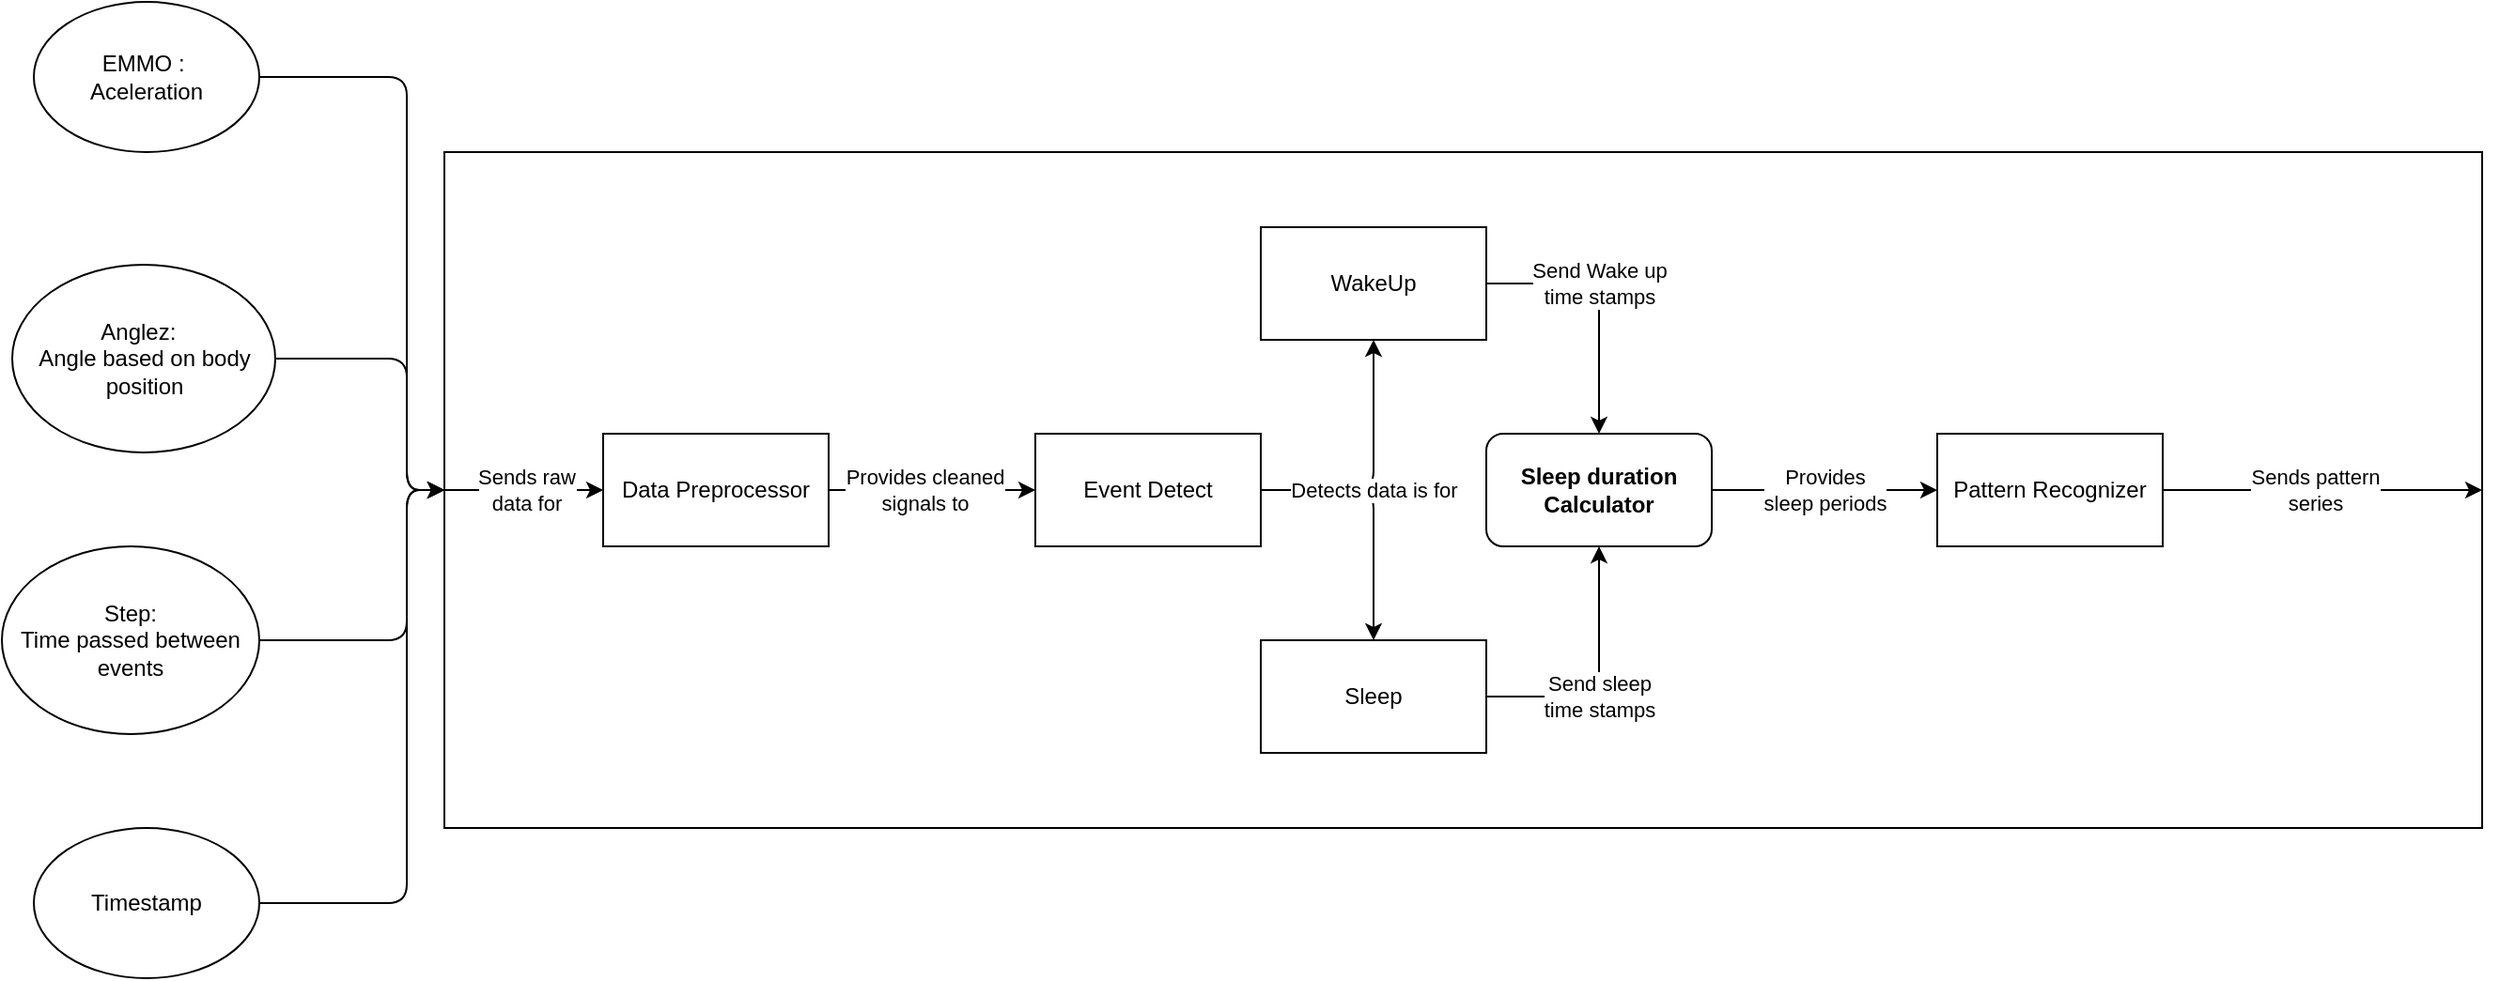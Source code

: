 <mxfile>
    <diagram name="Página-1" id="cdLnqXF8csMOLRGeKoDe">
        <mxGraphModel dx="2080" dy="459" grid="1" gridSize="10" guides="1" tooltips="1" connect="1" arrows="1" fold="1" page="1" pageScale="1" pageWidth="1400" pageHeight="850" background="none" math="1" shadow="0">
            <root>
                <mxCell id="0"/>
                <mxCell id="1" parent="0"/>
                <mxCell id="16" style="edgeStyle=none;html=1;exitX=0;exitY=0.5;exitDx=0;exitDy=0;entryX=0;entryY=0.5;entryDx=0;entryDy=0;movable=1;resizable=1;rotatable=1;deletable=1;editable=1;locked=0;connectable=1;" parent="1" source="3" edge="1">
                    <mxGeometry relative="1" as="geometry">
                        <mxPoint x="-1094.5" y="300" as="targetPoint"/>
                    </mxGeometry>
                </mxCell>
                <mxCell id="3" value="" style="rounded=0;whiteSpace=wrap;html=1;movable=1;resizable=1;rotatable=1;deletable=1;editable=1;locked=0;connectable=1;" parent="1" vertex="1">
                    <mxGeometry x="-1124.5" y="120" width="1084.5" height="360" as="geometry"/>
                </mxCell>
                <mxCell id="4" style="edgeStyle=none;html=1;entryX=0;entryY=0.5;entryDx=0;entryDy=0;movable=1;resizable=1;rotatable=1;deletable=1;editable=1;locked=0;connectable=1;" parent="1" source="bbs-jUhWbdaiTY3tE9ZW-34" target="3" edge="1">
                    <mxGeometry relative="1" as="geometry">
                        <Array as="points">
                            <mxPoint x="-1144.5" y="80"/>
                            <mxPoint x="-1144.5" y="300"/>
                        </Array>
                    </mxGeometry>
                </mxCell>
                <mxCell id="bbs-jUhWbdaiTY3tE9ZW-34" value="EMMO :&amp;nbsp;&lt;div&gt;Aceleration&lt;/div&gt;" style="ellipse;whiteSpace=wrap;html=1;movable=1;resizable=1;rotatable=1;deletable=1;editable=1;locked=0;connectable=1;" parent="1" vertex="1">
                    <mxGeometry x="-1343" y="40" width="120" height="80" as="geometry"/>
                </mxCell>
                <mxCell id="5" style="edgeStyle=none;html=1;entryX=0;entryY=0.5;entryDx=0;entryDy=0;movable=1;resizable=1;rotatable=1;deletable=1;editable=1;locked=0;connectable=1;" parent="1" source="bbs-jUhWbdaiTY3tE9ZW-35" target="3" edge="1">
                    <mxGeometry relative="1" as="geometry">
                        <Array as="points">
                            <mxPoint x="-1144.5" y="230"/>
                            <mxPoint x="-1144.5" y="300"/>
                        </Array>
                    </mxGeometry>
                </mxCell>
                <mxCell id="bbs-jUhWbdaiTY3tE9ZW-35" value="Anglez:&amp;nbsp;&amp;nbsp;&lt;div&gt;Angle based on body position&lt;/div&gt;" style="ellipse;whiteSpace=wrap;html=1;movable=1;resizable=1;rotatable=1;deletable=1;editable=1;locked=0;connectable=1;" parent="1" vertex="1">
                    <mxGeometry x="-1354.5" y="180" width="140" height="100" as="geometry"/>
                </mxCell>
                <mxCell id="6" style="edgeStyle=none;html=1;entryX=0;entryY=0.5;entryDx=0;entryDy=0;movable=1;resizable=1;rotatable=1;deletable=1;editable=1;locked=0;connectable=1;" parent="1" source="bbs-jUhWbdaiTY3tE9ZW-36" target="3" edge="1">
                    <mxGeometry relative="1" as="geometry">
                        <Array as="points">
                            <mxPoint x="-1144.5" y="380"/>
                            <mxPoint x="-1144.5" y="300"/>
                        </Array>
                    </mxGeometry>
                </mxCell>
                <mxCell id="bbs-jUhWbdaiTY3tE9ZW-36" value="Step:&lt;div&gt;Time passed between events&lt;/div&gt;" style="ellipse;whiteSpace=wrap;html=1;movable=1;resizable=1;rotatable=1;deletable=1;editable=1;locked=0;connectable=1;" parent="1" vertex="1">
                    <mxGeometry x="-1360" y="330" width="137" height="100" as="geometry"/>
                </mxCell>
                <mxCell id="7" style="edgeStyle=none;html=1;entryX=0;entryY=0.5;entryDx=0;entryDy=0;movable=1;resizable=1;rotatable=1;deletable=1;editable=1;locked=0;connectable=1;" parent="1" source="bbs-jUhWbdaiTY3tE9ZW-37" target="3" edge="1">
                    <mxGeometry relative="1" as="geometry">
                        <Array as="points">
                            <mxPoint x="-1144.5" y="520"/>
                            <mxPoint x="-1144.5" y="300"/>
                        </Array>
                    </mxGeometry>
                </mxCell>
                <mxCell id="bbs-jUhWbdaiTY3tE9ZW-37" value="Timestamp" style="ellipse;whiteSpace=wrap;html=1;movable=1;resizable=1;rotatable=1;deletable=1;editable=1;locked=0;connectable=1;" parent="1" vertex="1">
                    <mxGeometry x="-1343" y="480" width="120" height="80" as="geometry"/>
                </mxCell>
                <mxCell id="18" style="edgeStyle=none;html=1;exitX=1;exitY=0.5;exitDx=0;exitDy=0;" parent="1" target="17" edge="1">
                    <mxGeometry relative="1" as="geometry">
                        <mxPoint x="-350" y="520" as="sourcePoint"/>
                    </mxGeometry>
                </mxCell>
                <mxCell id="19" value="gives clean and&lt;div&gt;filtered data&lt;/div&gt;" style="edgeLabel;html=1;align=center;verticalAlign=middle;resizable=0;points=[];" parent="18" vertex="1" connectable="0">
                    <mxGeometry x="0.292" y="1" relative="1" as="geometry">
                        <mxPoint x="-22" y="1" as="offset"/>
                    </mxGeometry>
                </mxCell>
                <mxCell id="21" style="edgeStyle=none;html=1;exitX=1;exitY=0.5;exitDx=0;exitDy=0;" parent="1" target="20" edge="1">
                    <mxGeometry relative="1" as="geometry">
                        <mxPoint x="-110" y="520" as="sourcePoint"/>
                    </mxGeometry>
                </mxCell>
                <mxCell id="22" value="Organices data&lt;div&gt;based on&lt;/div&gt;&lt;div&gt;time stamps&lt;/div&gt;" style="edgeLabel;html=1;align=center;verticalAlign=middle;resizable=0;points=[];" parent="21" vertex="1" connectable="0">
                    <mxGeometry x="-0.321" y="-3" relative="1" as="geometry">
                        <mxPoint x="13" y="-3" as="offset"/>
                    </mxGeometry>
                </mxCell>
                <mxCell id="24" value="" style="edgeStyle=none;html=1;" parent="1" target="23" edge="1">
                    <mxGeometry relative="1" as="geometry">
                        <mxPoint x="120" y="520" as="sourcePoint"/>
                    </mxGeometry>
                </mxCell>
                <mxCell id="25" value="outs a state&lt;div&gt;prediction based&lt;/div&gt;&lt;div&gt;on data&lt;/div&gt;" style="edgeLabel;html=1;align=center;verticalAlign=middle;resizable=0;points=[];" parent="24" vertex="1" connectable="0">
                    <mxGeometry x="-0.392" relative="1" as="geometry">
                        <mxPoint x="22" as="offset"/>
                    </mxGeometry>
                </mxCell>
                <mxCell id="26" style="edgeStyle=none;html=1;" parent="1" source="23" edge="1">
                    <mxGeometry relative="1" as="geometry">
                        <Array as="points">
                            <mxPoint x="310" y="450"/>
                            <mxPoint x="70" y="450"/>
                        </Array>
                        <mxPoint x="70" y="490" as="targetPoint"/>
                    </mxGeometry>
                </mxCell>
                <mxCell id="27" value="Rejected based&lt;div&gt;on the tolerancy&lt;/div&gt;" style="edgeLabel;html=1;align=center;verticalAlign=middle;resizable=0;points=[];" parent="26" vertex="1" connectable="0">
                    <mxGeometry x="0.097" y="-2" relative="1" as="geometry">
                        <mxPoint as="offset"/>
                    </mxGeometry>
                </mxCell>
                <mxCell id="28" value="Data Preprocessor" style="rounded=0;whiteSpace=wrap;html=1;movable=1;resizable=1;rotatable=1;deletable=1;editable=1;locked=0;connectable=1;" vertex="1" parent="1">
                    <mxGeometry x="-1040" y="270" width="120" height="60" as="geometry"/>
                </mxCell>
                <mxCell id="29" value="" style="endArrow=classic;html=1;entryX=0;entryY=0.5;entryDx=0;entryDy=0;movable=1;resizable=1;rotatable=1;deletable=1;editable=1;locked=0;connectable=1;" edge="1" parent="1" target="28">
                    <mxGeometry width="50" height="50" relative="1" as="geometry">
                        <mxPoint x="-1124.5" y="300" as="sourcePoint"/>
                        <mxPoint x="-1034.5" y="230" as="targetPoint"/>
                    </mxGeometry>
                </mxCell>
                <mxCell id="30" value="Sends raw&lt;div&gt;data for&lt;/div&gt;" style="edgeLabel;html=1;align=center;verticalAlign=middle;resizable=1;points=[];movable=1;rotatable=1;deletable=1;editable=1;locked=0;connectable=1;" vertex="1" connectable="0" parent="29">
                    <mxGeometry x="-0.436" relative="1" as="geometry">
                        <mxPoint x="19" as="offset"/>
                    </mxGeometry>
                </mxCell>
                <mxCell id="31" value="" style="endArrow=classic;html=1;exitX=1;exitY=0.5;exitDx=0;exitDy=0;entryX=0;entryY=0.5;entryDx=0;entryDy=0;movable=1;resizable=1;rotatable=1;deletable=1;editable=1;locked=0;connectable=1;" edge="1" parent="1" source="28" target="32">
                    <mxGeometry width="50" height="50" relative="1" as="geometry">
                        <mxPoint x="-854.5" y="400" as="sourcePoint"/>
                        <mxPoint x="-824.5" y="300" as="targetPoint"/>
                    </mxGeometry>
                </mxCell>
                <mxCell id="33" value="Provides cleaned&lt;div&gt;signals to&lt;/div&gt;" style="edgeLabel;html=1;align=center;verticalAlign=middle;resizable=1;points=[];movable=1;rotatable=1;deletable=1;editable=1;locked=0;connectable=1;" vertex="1" connectable="0" parent="31">
                    <mxGeometry x="-0.231" y="4" relative="1" as="geometry">
                        <mxPoint x="8" y="4" as="offset"/>
                    </mxGeometry>
                </mxCell>
                <mxCell id="38" style="edgeStyle=none;html=1;entryX=0.5;entryY=0;entryDx=0;entryDy=0;movable=1;resizable=1;rotatable=1;deletable=1;editable=1;locked=0;connectable=1;" edge="1" parent="1" source="32" target="35">
                    <mxGeometry relative="1" as="geometry">
                        <Array as="points">
                            <mxPoint x="-630" y="300"/>
                        </Array>
                    </mxGeometry>
                </mxCell>
                <mxCell id="36" style="edgeStyle=none;html=1;movable=1;resizable=1;rotatable=1;deletable=1;editable=1;locked=0;connectable=1;" edge="1" parent="1" source="32" target="34">
                    <mxGeometry relative="1" as="geometry">
                        <Array as="points">
                            <mxPoint x="-630" y="300"/>
                        </Array>
                    </mxGeometry>
                </mxCell>
                <mxCell id="37" value="Detects data is for" style="edgeLabel;html=1;align=center;verticalAlign=middle;resizable=1;points=[];movable=1;rotatable=1;deletable=1;editable=1;locked=0;connectable=1;" vertex="1" connectable="0" parent="36">
                    <mxGeometry x="0.45" y="-2" relative="1" as="geometry">
                        <mxPoint x="-2" y="41" as="offset"/>
                    </mxGeometry>
                </mxCell>
                <mxCell id="32" value="Event Detect" style="rounded=0;whiteSpace=wrap;html=1;movable=1;resizable=1;rotatable=1;deletable=1;editable=1;locked=0;connectable=1;" vertex="1" parent="1">
                    <mxGeometry x="-810" y="270" width="120" height="60" as="geometry"/>
                </mxCell>
                <mxCell id="43" style="edgeStyle=none;html=1;entryX=0.5;entryY=0;entryDx=0;entryDy=0;movable=1;resizable=1;rotatable=1;deletable=1;editable=1;locked=0;connectable=1;" edge="1" parent="1" source="34" target="41">
                    <mxGeometry relative="1" as="geometry">
                        <Array as="points">
                            <mxPoint x="-510" y="190"/>
                        </Array>
                    </mxGeometry>
                </mxCell>
                <mxCell id="44" value="Send Wake up&lt;div&gt;time stamps&lt;/div&gt;" style="edgeLabel;html=1;align=center;verticalAlign=middle;resizable=1;points=[];movable=1;rotatable=1;deletable=1;editable=1;locked=0;connectable=1;" vertex="1" connectable="0" parent="43">
                    <mxGeometry x="0.127" y="-3" relative="1" as="geometry">
                        <mxPoint x="3" y="-19" as="offset"/>
                    </mxGeometry>
                </mxCell>
                <mxCell id="34" value="WakeUp" style="rounded=0;whiteSpace=wrap;html=1;movable=1;resizable=1;rotatable=1;deletable=1;editable=1;locked=0;connectable=1;" vertex="1" parent="1">
                    <mxGeometry x="-690" y="160" width="120" height="60" as="geometry"/>
                </mxCell>
                <mxCell id="42" style="edgeStyle=none;html=1;entryX=0.5;entryY=1;entryDx=0;entryDy=0;movable=1;resizable=1;rotatable=1;deletable=1;editable=1;locked=0;connectable=1;" edge="1" parent="1" source="35" target="41">
                    <mxGeometry relative="1" as="geometry">
                        <Array as="points">
                            <mxPoint x="-510" y="410"/>
                        </Array>
                    </mxGeometry>
                </mxCell>
                <mxCell id="46" value="Send sleep&lt;div&gt;time stamps&lt;/div&gt;" style="edgeLabel;html=1;align=center;verticalAlign=middle;resizable=1;points=[];movable=1;rotatable=1;deletable=1;editable=1;locked=0;connectable=1;" vertex="1" connectable="0" parent="42">
                    <mxGeometry x="0.464" y="2" relative="1" as="geometry">
                        <mxPoint x="2" y="42" as="offset"/>
                    </mxGeometry>
                </mxCell>
                <mxCell id="35" value="Sleep" style="rounded=0;whiteSpace=wrap;html=1;movable=1;resizable=1;rotatable=1;deletable=1;editable=1;locked=0;connectable=1;" vertex="1" parent="1">
                    <mxGeometry x="-690" y="380" width="120" height="60" as="geometry"/>
                </mxCell>
                <mxCell id="50" style="edgeStyle=none;html=1;movable=1;resizable=1;rotatable=1;deletable=1;editable=1;locked=0;connectable=1;" edge="1" parent="1" source="41" target="47">
                    <mxGeometry relative="1" as="geometry"/>
                </mxCell>
                <mxCell id="51" value="Provides&lt;div&gt;sleep periods&lt;/div&gt;" style="edgeLabel;html=1;align=center;verticalAlign=middle;resizable=1;points=[];movable=1;rotatable=1;deletable=1;editable=1;locked=0;connectable=1;" vertex="1" connectable="0" parent="50">
                    <mxGeometry x="0.235" y="-2" relative="1" as="geometry">
                        <mxPoint x="-14" y="-2" as="offset"/>
                    </mxGeometry>
                </mxCell>
                <mxCell id="41" value="Sleep duration Calculator" style="rounded=1;whiteSpace=wrap;html=1;fontStyle=1;movable=1;resizable=1;rotatable=1;deletable=1;editable=1;locked=0;connectable=1;" vertex="1" parent="1">
                    <mxGeometry x="-570" y="270" width="120" height="60" as="geometry"/>
                </mxCell>
                <mxCell id="52" style="edgeStyle=none;html=1;movable=1;resizable=1;rotatable=1;deletable=1;editable=1;locked=0;connectable=1;" edge="1" parent="1" source="47">
                    <mxGeometry relative="1" as="geometry">
                        <mxPoint x="-40" y="300" as="targetPoint"/>
                    </mxGeometry>
                </mxCell>
                <mxCell id="53" value="Sends pattern&lt;div&gt;series&lt;/div&gt;" style="edgeLabel;html=1;align=center;verticalAlign=middle;resizable=1;points=[];movable=1;rotatable=1;deletable=1;editable=1;locked=0;connectable=1;" vertex="1" connectable="0" parent="52">
                    <mxGeometry x="-0.231" y="-2" relative="1" as="geometry">
                        <mxPoint x="15" y="-2" as="offset"/>
                    </mxGeometry>
                </mxCell>
                <mxCell id="47" value="Pattern Recognizer" style="rounded=0;whiteSpace=wrap;html=1;movable=1;resizable=1;rotatable=1;deletable=1;editable=1;locked=0;connectable=1;" vertex="1" parent="1">
                    <mxGeometry x="-330" y="270" width="120" height="60" as="geometry"/>
                </mxCell>
            </root>
        </mxGraphModel>
    </diagram>
</mxfile>